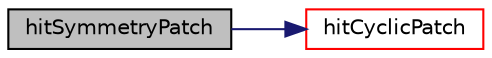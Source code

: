 digraph "hitSymmetryPatch"
{
  bgcolor="transparent";
  edge [fontname="Helvetica",fontsize="10",labelfontname="Helvetica",labelfontsize="10"];
  node [fontname="Helvetica",fontsize="10",shape=record];
  rankdir="LR";
  Node1 [label="hitSymmetryPatch",height=0.2,width=0.4,color="black", fillcolor="grey75", style="filled", fontcolor="black"];
  Node1 -> Node2 [color="midnightblue",fontsize="10",style="solid",fontname="Helvetica"];
  Node2 [label="hitCyclicPatch",height=0.2,width=0.4,color="red",URL="$a02527.html#a264165039e187beeec096ad4d38749de",tooltip="Overridable function to handle the particle hitting a cyclic. "];
}
